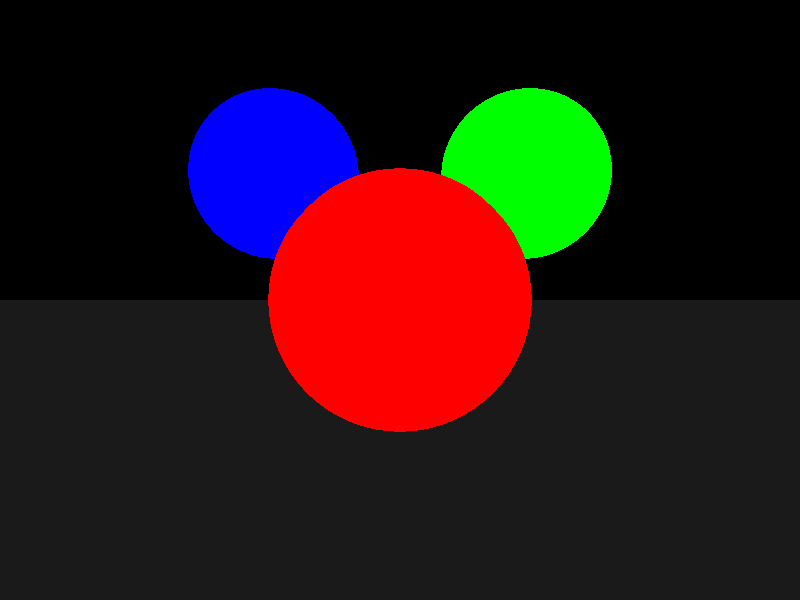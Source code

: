 // cs174, assignment 1 sample file (RIGHT HANDED)

camera {
  location  <0, 0, 14>
  up        <0,  1,  0>
  right     <1.33333, 0,  0>
  look_at   <0, 0, 0>
}


light_source {<-100, 100, 100> color rgb <1.5, 1.5, 1.5>}

sphere { <0, 0, 0>, 3
  pigment { color rgb <1.0, 0.0, 0.0>}
  finish {ambient 0.2 diffuse 0.4 specular 0.5 reflection 0.8 refraction 1.0 ior 1.33}
  translate <0, 0, 0>
}

sphere { <-3, 3, -.5>, 2
  pigment { color rgb <0.0, 1.0, 0.0>}
  finish {ambient 0.2 diffuse 0.4 specular 0.5 reflection 0.8 refraction 1.0 ior 1.33}
  translate <0, 0, 0>
}

sphere { <3, 3, -.5>, 2
  pigment { color rgb <0.0, 0.0, 1.0>}
  finish {ambient 0.2 diffuse 0.4 specular 0.5 reflection 0.8 refraction 1.0 ior 1.33}
  translate <0, 0, 0>
}

plane {<0, 1, 0>, -3.5
      pigment {color rgb <0.1, 0.1, 0.1>}
      finish {ambient 0.4 diffuse 0.8 reflection 0.8}
}

